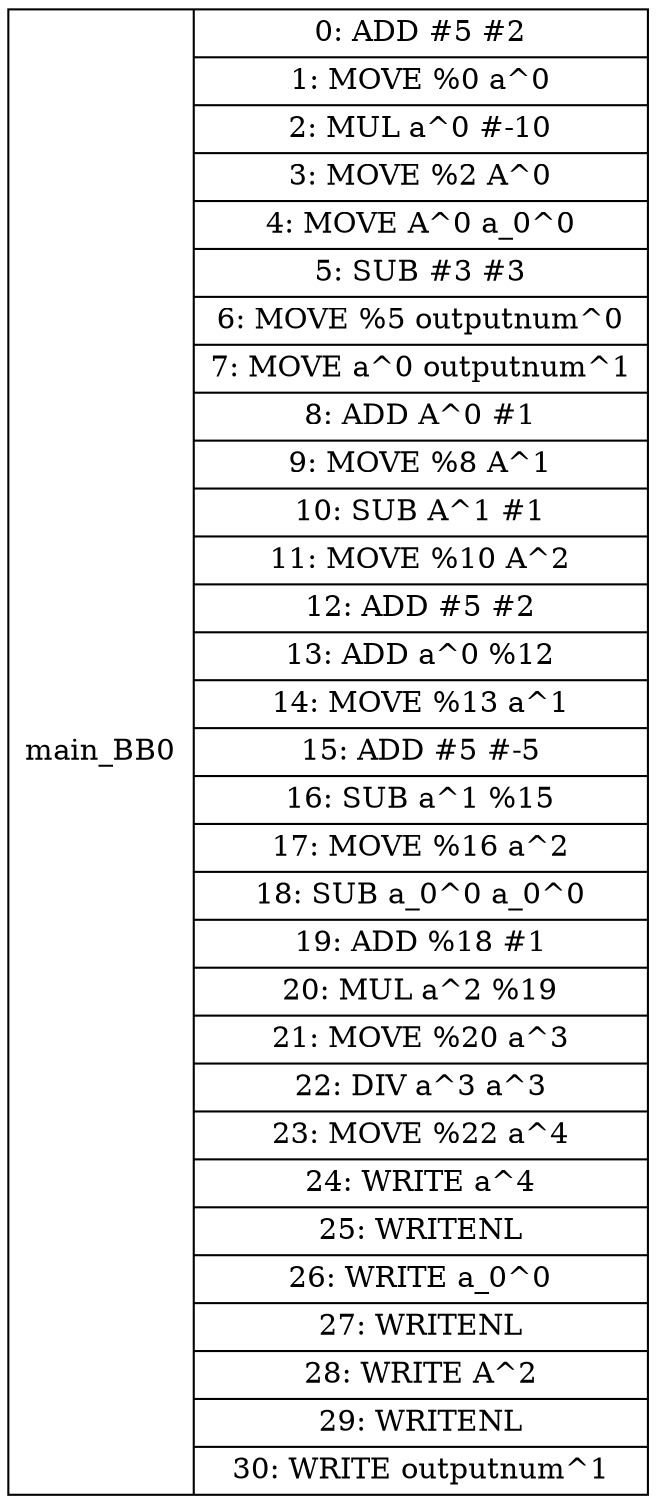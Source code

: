 diGraph G { 
main_BB0 [shape=record, label="<b>main_BB0| {0: ADD #5 #2|1: MOVE %0 a^0|2: MUL a^0 #-10|3: MOVE %2 A^0|4: MOVE A^0 a_0^0|5: SUB #3 #3|6: MOVE %5 outputnum^0|7: MOVE a^0 outputnum^1|8: ADD A^0 #1|9: MOVE %8 A^1|10: SUB A^1 #1|11: MOVE %10 A^2|12: ADD #5 #2|13: ADD a^0 %12|14: MOVE %13 a^1|15: ADD #5 #-5|16: SUB a^1 %15|17: MOVE %16 a^2|18: SUB a_0^0 a_0^0|19: ADD %18 #1|20: MUL a^2 %19|21: MOVE %20 a^3|22: DIV a^3 a^3|23: MOVE %22 a^4|24: WRITE a^4|25: WRITENL |26: WRITE a_0^0|27: WRITENL |28: WRITE A^2|29: WRITENL |30: WRITE outputnum^1}"];



}